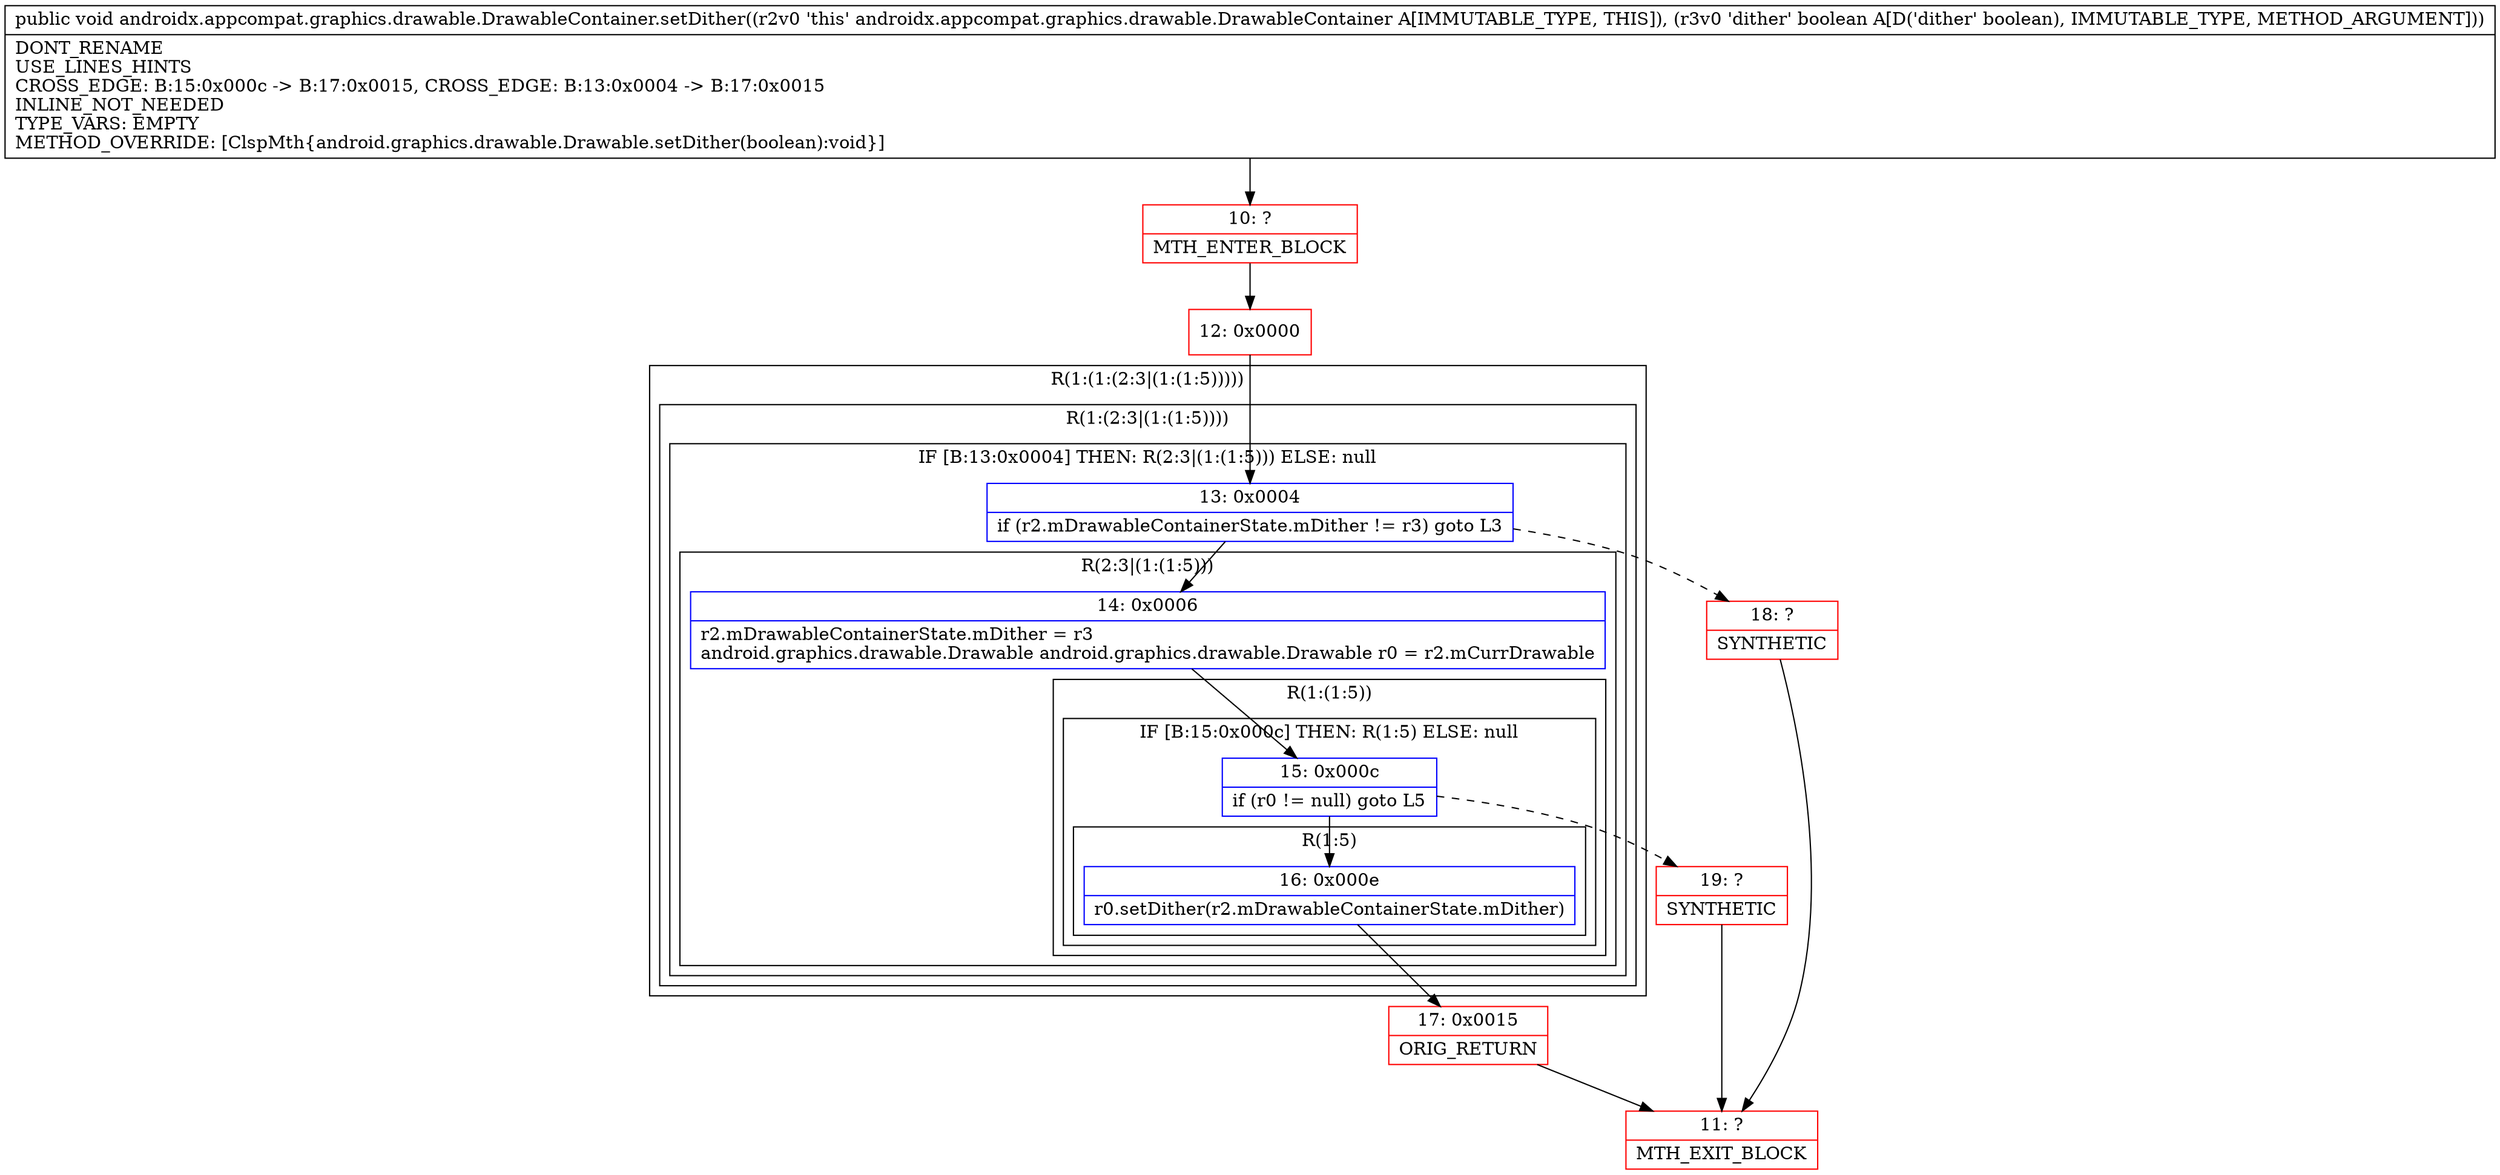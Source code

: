 digraph "CFG forandroidx.appcompat.graphics.drawable.DrawableContainer.setDither(Z)V" {
subgraph cluster_Region_573805922 {
label = "R(1:(1:(2:3|(1:(1:5)))))";
node [shape=record,color=blue];
subgraph cluster_Region_1424226224 {
label = "R(1:(2:3|(1:(1:5))))";
node [shape=record,color=blue];
subgraph cluster_IfRegion_1920982225 {
label = "IF [B:13:0x0004] THEN: R(2:3|(1:(1:5))) ELSE: null";
node [shape=record,color=blue];
Node_13 [shape=record,label="{13\:\ 0x0004|if (r2.mDrawableContainerState.mDither != r3) goto L3\l}"];
subgraph cluster_Region_329998195 {
label = "R(2:3|(1:(1:5)))";
node [shape=record,color=blue];
Node_14 [shape=record,label="{14\:\ 0x0006|r2.mDrawableContainerState.mDither = r3\landroid.graphics.drawable.Drawable android.graphics.drawable.Drawable r0 = r2.mCurrDrawable\l}"];
subgraph cluster_Region_912701855 {
label = "R(1:(1:5))";
node [shape=record,color=blue];
subgraph cluster_IfRegion_1770094317 {
label = "IF [B:15:0x000c] THEN: R(1:5) ELSE: null";
node [shape=record,color=blue];
Node_15 [shape=record,label="{15\:\ 0x000c|if (r0 != null) goto L5\l}"];
subgraph cluster_Region_1433065225 {
label = "R(1:5)";
node [shape=record,color=blue];
Node_16 [shape=record,label="{16\:\ 0x000e|r0.setDither(r2.mDrawableContainerState.mDither)\l}"];
}
}
}
}
}
}
}
Node_10 [shape=record,color=red,label="{10\:\ ?|MTH_ENTER_BLOCK\l}"];
Node_12 [shape=record,color=red,label="{12\:\ 0x0000}"];
Node_17 [shape=record,color=red,label="{17\:\ 0x0015|ORIG_RETURN\l}"];
Node_11 [shape=record,color=red,label="{11\:\ ?|MTH_EXIT_BLOCK\l}"];
Node_19 [shape=record,color=red,label="{19\:\ ?|SYNTHETIC\l}"];
Node_18 [shape=record,color=red,label="{18\:\ ?|SYNTHETIC\l}"];
MethodNode[shape=record,label="{public void androidx.appcompat.graphics.drawable.DrawableContainer.setDither((r2v0 'this' androidx.appcompat.graphics.drawable.DrawableContainer A[IMMUTABLE_TYPE, THIS]), (r3v0 'dither' boolean A[D('dither' boolean), IMMUTABLE_TYPE, METHOD_ARGUMENT]))  | DONT_RENAME\lUSE_LINES_HINTS\lCROSS_EDGE: B:15:0x000c \-\> B:17:0x0015, CROSS_EDGE: B:13:0x0004 \-\> B:17:0x0015\lINLINE_NOT_NEEDED\lTYPE_VARS: EMPTY\lMETHOD_OVERRIDE: [ClspMth\{android.graphics.drawable.Drawable.setDither(boolean):void\}]\l}"];
MethodNode -> Node_10;Node_13 -> Node_14;
Node_13 -> Node_18[style=dashed];
Node_14 -> Node_15;
Node_15 -> Node_16;
Node_15 -> Node_19[style=dashed];
Node_16 -> Node_17;
Node_10 -> Node_12;
Node_12 -> Node_13;
Node_17 -> Node_11;
Node_19 -> Node_11;
Node_18 -> Node_11;
}

